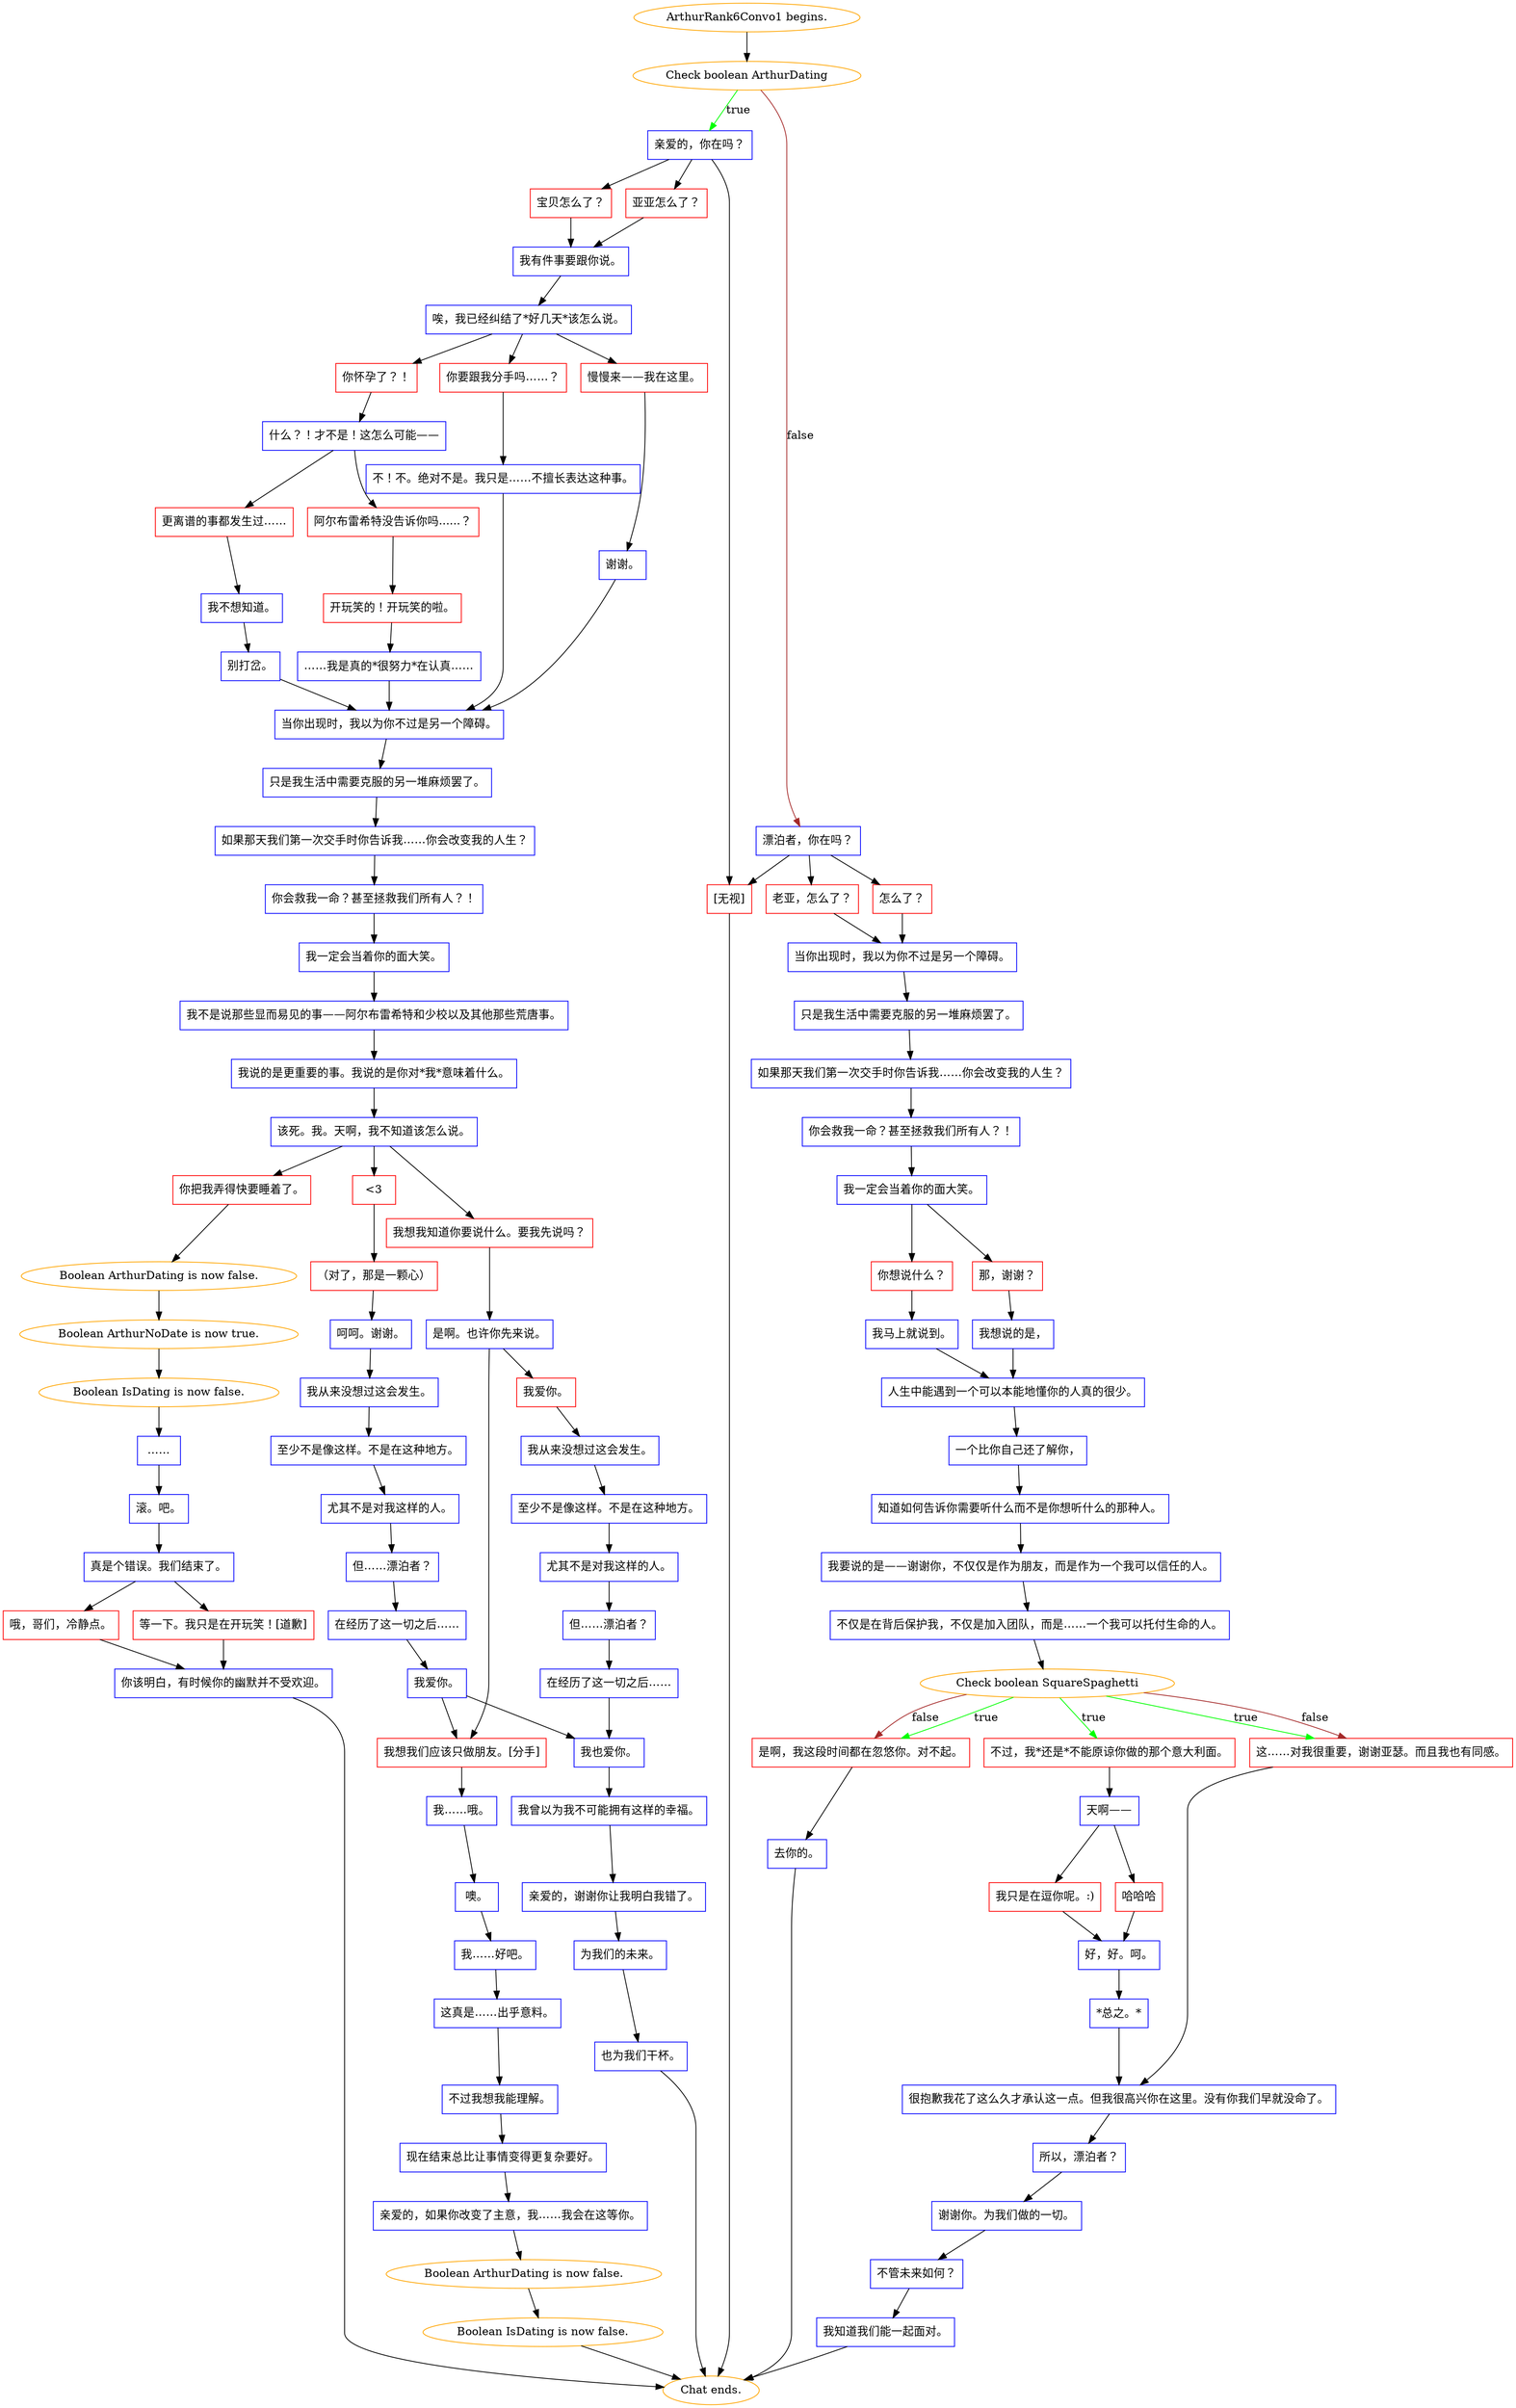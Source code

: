 digraph {
	"ArthurRank6Convo1 begins." [color=orange];
		"ArthurRank6Convo1 begins." -> j2890798283;
	j2890798283 [label="Check boolean ArthurDating",color=orange];
		j2890798283 -> j2082071969 [label=true,color=green];
		j2890798283 -> j3007002309 [label=false,color=brown];
	j2082071969 [label="亲爱的，你在吗？",shape=box,color=blue];
		j2082071969 -> j3372322454;
		j2082071969 -> j4159625320;
		j2082071969 -> j3467356616;
	j3007002309 [label="漂泊者，你在吗？",shape=box,color=blue];
		j3007002309 -> j564727353;
		j3007002309 -> j202439676;
		j3007002309 -> j3467356616;
	j3372322454 [label="亚亚怎么了？",shape=box,color=red];
		j3372322454 -> j2640948847;
	j4159625320 [label="宝贝怎么了？",shape=box,color=red];
		j4159625320 -> j2640948847;
	j3467356616 [label="[无视]",shape=box,color=red];
		j3467356616 -> "Chat ends.";
	j564727353 [label="怎么了？",shape=box,color=red];
		j564727353 -> j175978150;
	j202439676 [label="老亚，怎么了？",shape=box,color=red];
		j202439676 -> j175978150;
	j2640948847 [label="我有件事要跟你说。",shape=box,color=blue];
		j2640948847 -> j3475010631;
	"Chat ends." [color=orange];
	j175978150 [label="当你出现时，我以为你不过是另一个障碍。",shape=box,color=blue];
		j175978150 -> j1166407263;
	j3475010631 [label="唉，我已经纠结了*好几天*该怎么说。",shape=box,color=blue];
		j3475010631 -> j2273913701;
		j3475010631 -> j2233449659;
		j3475010631 -> j321756523;
	j1166407263 [label="只是我生活中需要克服的另一堆麻烦罢了。",shape=box,color=blue];
		j1166407263 -> j1342393919;
	j2273913701 [label="你怀孕了？！",shape=box,color=red];
		j2273913701 -> j1691311110;
	j2233449659 [label="你要跟我分手吗……？",shape=box,color=red];
		j2233449659 -> j638474104;
	j321756523 [label="慢慢来——我在这里。",shape=box,color=red];
		j321756523 -> j3732353722;
	j1342393919 [label="如果那天我们第一次交手时你告诉我……你会改变我的人生？",shape=box,color=blue];
		j1342393919 -> j3980801384;
	j1691311110 [label="什么？！才不是！这怎么可能——",shape=box,color=blue];
		j1691311110 -> j1753265666;
		j1691311110 -> j1450083691;
	j638474104 [label="不！不。绝对不是。我只是……不擅长表达这种事。",shape=box,color=blue];
		j638474104 -> j4202591186;
	j3732353722 [label="谢谢。",shape=box,color=blue];
		j3732353722 -> j4202591186;
	j3980801384 [label="你会救我一命？甚至拯救我们所有人？！",shape=box,color=blue];
		j3980801384 -> j741999874;
	j1753265666 [label="更离谱的事都发生过……",shape=box,color=red];
		j1753265666 -> j2506980340;
	j1450083691 [label="阿尔布雷希特没告诉你吗......？",shape=box,color=red];
		j1450083691 -> j3792492629;
	j4202591186 [label="当你出现时，我以为你不过是另一个障碍。",shape=box,color=blue];
		j4202591186 -> j279091024;
	j741999874 [label="我一定会当着你的面大笑。",shape=box,color=blue];
		j741999874 -> j3687611654;
		j741999874 -> j2042890170;
	j2506980340 [label="我不想知道。",shape=box,color=blue];
		j2506980340 -> j161670796;
	j3792492629 [label="开玩笑的！开玩笑的啦。",shape=box,color=red];
		j3792492629 -> j745638330;
	j279091024 [label="只是我生活中需要克服的另一堆麻烦罢了。",shape=box,color=blue];
		j279091024 -> j626606453;
	j3687611654 [label="那，谢谢？",shape=box,color=red];
		j3687611654 -> j1968361331;
	j2042890170 [label="你想说什么？",shape=box,color=red];
		j2042890170 -> j3406915554;
	j161670796 [label="别打岔。",shape=box,color=blue];
		j161670796 -> j4202591186;
	j745638330 [label="……我是真的*很努力*在认真……",shape=box,color=blue];
		j745638330 -> j4202591186;
	j626606453 [label="如果那天我们第一次交手时你告诉我……你会改变我的人生？",shape=box,color=blue];
		j626606453 -> j3954305412;
	j1968361331 [label="我想说的是，",shape=box,color=blue];
		j1968361331 -> j2236650192;
	j3406915554 [label="我马上就说到。",shape=box,color=blue];
		j3406915554 -> j2236650192;
	j3954305412 [label="你会救我一命？甚至拯救我们所有人？！",shape=box,color=blue];
		j3954305412 -> j2244641921;
	j2236650192 [label="人生中能遇到一个可以本能地懂你的人真的很少。",shape=box,color=blue];
		j2236650192 -> j1415239826;
	j2244641921 [label="我一定会当着你的面大笑。",shape=box,color=blue];
		j2244641921 -> j525666005;
	j1415239826 [label="一个比你自己还了解你，",shape=box,color=blue];
		j1415239826 -> j3302877162;
	j525666005 [label="我不是说那些显而易见的事——阿尔布雷希特和少校以及其他那些荒唐事。",shape=box,color=blue];
		j525666005 -> j1674185539;
	j3302877162 [label="知道如何告诉你需要听什么而不是你想听什么的那种人。",shape=box,color=blue];
		j3302877162 -> j1590962343;
	j1674185539 [label="我说的是更重要的事。我说的是你对*我*意味着什么。",shape=box,color=blue];
		j1674185539 -> j4192242223;
	j1590962343 [label="我要说的是——谢谢你，不仅仅是作为朋友，而是作为一个我可以信任的人。",shape=box,color=blue];
		j1590962343 -> j3816732210;
	j4192242223 [label="该死。我。天啊，我不知道该怎么说。",shape=box,color=blue];
		j4192242223 -> j3673955518;
		j4192242223 -> j3632343732;
		j4192242223 -> j1818656915;
	j3816732210 [label="不仅是在背后保护我，不仅是加入团队，而是……一个我可以托付生命的人。",shape=box,color=blue];
		j3816732210 -> j1734946897;
	j3673955518 [label="我想我知道你要说什么。要我先说吗？",shape=box,color=red];
		j3673955518 -> j812356327;
	j3632343732 [label="<3",shape=box,color=red];
		j3632343732 -> j3952865851;
	j1818656915 [label="你把我弄得快要睡着了。",shape=box,color=red];
		j1818656915 -> j3232029693;
	j1734946897 [label="Check boolean SquareSpaghetti",color=orange];
		j1734946897 -> j2031643184 [label=true,color=green];
		j1734946897 -> j3035133557 [label=true,color=green];
		j1734946897 -> j4260000865 [label=true,color=green];
		j1734946897 -> j3035133557 [label=false,color=brown];
		j1734946897 -> j4260000865 [label=false,color=brown];
	j812356327 [label="是啊。也许你先来说。",shape=box,color=blue];
		j812356327 -> j1662385238;
		j812356327 -> j3114331200;
	j3952865851 [label="（对了，那是一颗心）",shape=box,color=red];
		j3952865851 -> j3128501198;
	j3232029693 [label="Boolean ArthurDating is now false.",color=orange];
		j3232029693 -> j4177994760;
	j2031643184 [label="不过，我*还是*不能原谅你做的那个意大利面。",shape=box,color=red];
		j2031643184 -> j4180398676;
	j3035133557 [label="这……对我很重要，谢谢亚瑟。而且我也有同感。",shape=box,color=red];
		j3035133557 -> j2853332707;
	j4260000865 [label="是啊，我这段时间都在忽悠你。对不起。",shape=box,color=red];
		j4260000865 -> j3229713071;
	j1662385238 [label="我爱你。",shape=box,color=red];
		j1662385238 -> j3343528098;
	j3114331200 [label="我想我们应该只做朋友。[分手]",shape=box,color=red];
		j3114331200 -> j3905947266;
	j3128501198 [label="呵呵。谢谢。",shape=box,color=blue];
		j3128501198 -> j2565019834;
	j4177994760 [label="Boolean ArthurNoDate is now true.",color=orange];
		j4177994760 -> j3345545803;
	j4180398676 [label="天啊——",shape=box,color=blue];
		j4180398676 -> j2291174447;
		j4180398676 -> j1310885675;
	j2853332707 [label="很抱歉我花了这么久才承认这一点。但我很高兴你在这里。没有你我们早就没命了。",shape=box,color=blue];
		j2853332707 -> j1806397471;
	j3229713071 [label="去你的。",shape=box,color=blue];
		j3229713071 -> "Chat ends.";
	j3343528098 [label="我从来没想过这会发生。",shape=box,color=blue];
		j3343528098 -> j3193037392;
	j3905947266 [label="我……哦。",shape=box,color=blue];
		j3905947266 -> j3603352971;
	j2565019834 [label="我从来没想过这会发生。",shape=box,color=blue];
		j2565019834 -> j63397012;
	j3345545803 [label="Boolean IsDating is now false.",color=orange];
		j3345545803 -> j2608400520;
	j2291174447 [label="哈哈哈",shape=box,color=red];
		j2291174447 -> j2519967525;
	j1310885675 [label="我只是在逗你呢。:)",shape=box,color=red];
		j1310885675 -> j2519967525;
	j1806397471 [label="所以，漂泊者？",shape=box,color=blue];
		j1806397471 -> j3157864695;
	j3193037392 [label="至少不是像这样。不是在这种地方。",shape=box,color=blue];
		j3193037392 -> j2674682014;
	j3603352971 [label="噢。",shape=box,color=blue];
		j3603352971 -> j1806615226;
	j63397012 [label="至少不是像这样。不是在这种地方。",shape=box,color=blue];
		j63397012 -> j3582103844;
	j2608400520 [label="……",shape=box,color=blue];
		j2608400520 -> j329694126;
	j2519967525 [label="好，好。呵。",shape=box,color=blue];
		j2519967525 -> j3550734346;
	j3157864695 [label="谢谢你。为我们做的一切。",shape=box,color=blue];
		j3157864695 -> j1425098043;
	j2674682014 [label="尤其不是对我这样的人。",shape=box,color=blue];
		j2674682014 -> j868640788;
	j1806615226 [label="我……好吧。",shape=box,color=blue];
		j1806615226 -> j3956154877;
	j3582103844 [label="尤其不是对我这样的人。",shape=box,color=blue];
		j3582103844 -> j1120744326;
	j329694126 [label="滚。吧。",shape=box,color=blue];
		j329694126 -> j712694171;
	j3550734346 [label="*总之。*",shape=box,color=blue];
		j3550734346 -> j2853332707;
	j1425098043 [label="不管未来如何？",shape=box,color=blue];
		j1425098043 -> j2131286350;
	j868640788 [label="但……漂泊者？",shape=box,color=blue];
		j868640788 -> j1888615651;
	j3956154877 [label="这真是……出乎意料。",shape=box,color=blue];
		j3956154877 -> j4016367418;
	j1120744326 [label="但……漂泊者？",shape=box,color=blue];
		j1120744326 -> j1273142296;
	j712694171 [label="真是个错误。我们结束了。",shape=box,color=blue];
		j712694171 -> j1369737659;
		j712694171 -> j2273264443;
	j2131286350 [label="我知道我们能一起面对。",shape=box,color=blue];
		j2131286350 -> "Chat ends.";
	j1888615651 [label="在经历了这一切之后……",shape=box,color=blue];
		j1888615651 -> j308165254;
	j4016367418 [label="不过我想我能理解。",shape=box,color=blue];
		j4016367418 -> j549715967;
	j1273142296 [label="在经历了这一切之后……",shape=box,color=blue];
		j1273142296 -> j2384782873;
	j1369737659 [label="等一下。我只是在开玩笑！[道歉]",shape=box,color=red];
		j1369737659 -> j3237396793;
	j2273264443 [label="哦，哥们，冷静点。",shape=box,color=red];
		j2273264443 -> j3237396793;
	j308165254 [label="我也爱你。",shape=box,color=blue];
		j308165254 -> j1909415099;
	j549715967 [label="现在结束总比让事情变得更复杂要好。",shape=box,color=blue];
		j549715967 -> j1343818516;
	j2384782873 [label="我爱你。",shape=box,color=blue];
		j2384782873 -> j308165254;
		j2384782873 -> j3114331200;
	j3237396793 [label="你该明白，有时候你的幽默并不受欢迎。",shape=box,color=blue];
		j3237396793 -> "Chat ends.";
	j1909415099 [label="我曾以为我不可能拥有这样的幸福。",shape=box,color=blue];
		j1909415099 -> j1152023294;
	j1343818516 [label="亲爱的，如果你改变了主意，我……我会在这等你。",shape=box,color=blue];
		j1343818516 -> j3905091669;
	j1152023294 [label="亲爱的，谢谢你让我明白我错了。",shape=box,color=blue];
		j1152023294 -> j3175136011;
	j3905091669 [label="Boolean ArthurDating is now false.",color=orange];
		j3905091669 -> j1242024027;
	j3175136011 [label="为我们的未来。",shape=box,color=blue];
		j3175136011 -> j3416094077;
	j1242024027 [label="Boolean IsDating is now false.",color=orange];
		j1242024027 -> "Chat ends.";
	j3416094077 [label="也为我们干杯。",shape=box,color=blue];
		j3416094077 -> "Chat ends.";
}